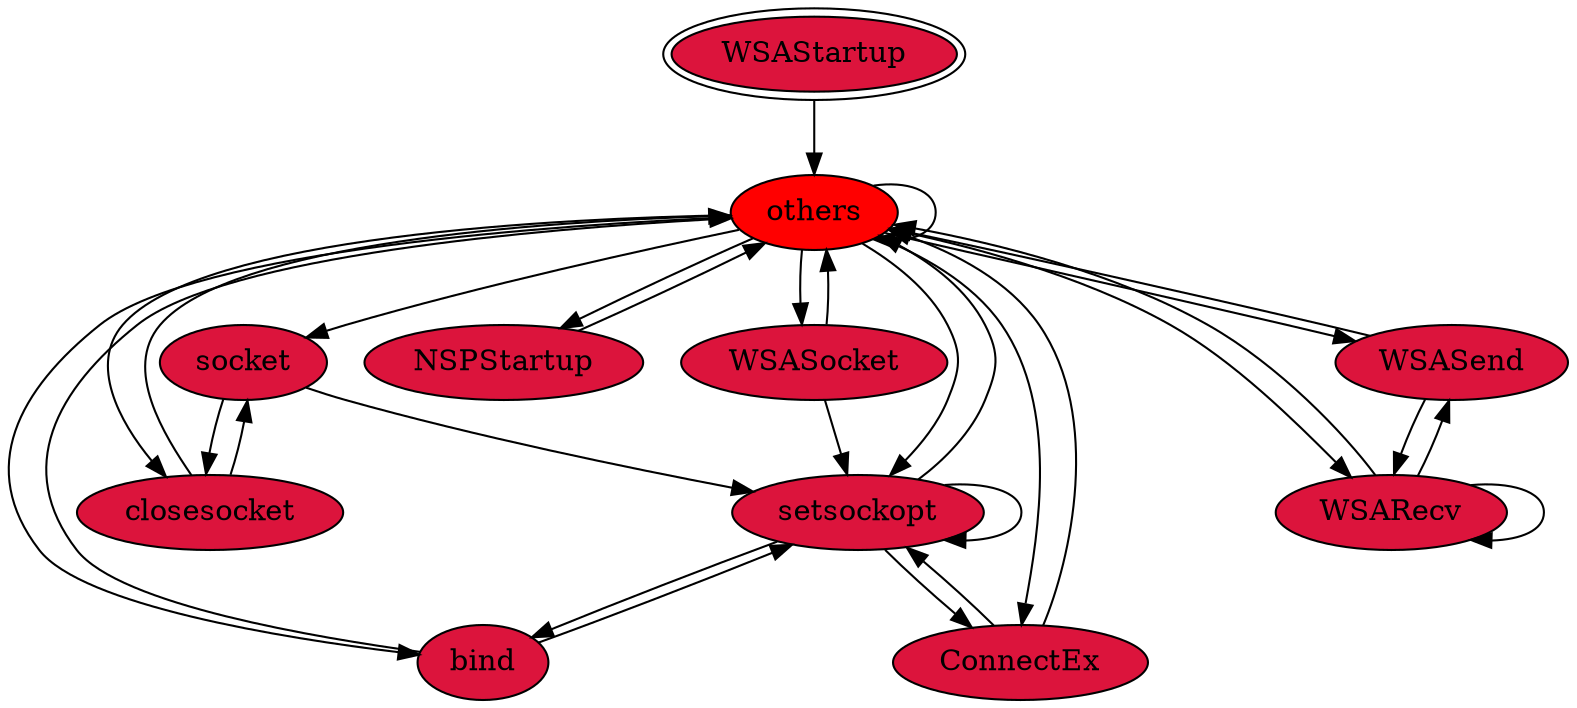 digraph "./REPORTS/6033/API_PER_CATEGORY/InternetOpenUrl.exe_4748_Windows Sockets (Winsock)_API_per_Category_Transition_Matrix" {
	WSAStartup [label=WSAStartup fillcolor=crimson peripheries=2 style=filled]
	others [label=others fillcolor=red style=filled]
	WSAStartup -> others [label=""]
	others -> others [label=""]
	socket [label=socket fillcolor=crimson style=filled]
	others -> socket [label=""]
	setsockopt [label=setsockopt fillcolor=crimson style=filled]
	others -> setsockopt [label=""]
	closesocket [label=closesocket fillcolor=crimson style=filled]
	others -> closesocket [label=""]
	NSPStartup [label=NSPStartup fillcolor=crimson style=filled]
	others -> NSPStartup [label=""]
	WSASocket [label=WSASocket fillcolor=crimson style=filled]
	others -> WSASocket [label=""]
	bind [label=bind fillcolor=crimson style=filled]
	others -> bind [label=""]
	ConnectEx [label=ConnectEx fillcolor=crimson style=filled]
	others -> ConnectEx [label=""]
	WSASend [label=WSASend fillcolor=crimson style=filled]
	others -> WSASend [label=""]
	WSARecv [label=WSARecv fillcolor=crimson style=filled]
	others -> WSARecv [label=""]
	socket -> setsockopt [label=""]
	socket -> closesocket [label=""]
	setsockopt -> others [label=""]
	setsockopt -> setsockopt [label=""]
	setsockopt -> bind [label=""]
	setsockopt -> ConnectEx [label=""]
	closesocket -> others [label=""]
	closesocket -> socket [label=""]
	NSPStartup -> others [label=""]
	WSASocket -> others [label=""]
	WSASocket -> setsockopt [label=""]
	bind -> others [label=""]
	bind -> setsockopt [label=""]
	ConnectEx -> others [label=""]
	ConnectEx -> setsockopt [label=""]
	WSASend -> others [label=""]
	WSASend -> WSARecv [label=""]
	WSARecv -> others [label=""]
	WSARecv -> WSASend [label=""]
	WSARecv -> WSARecv [label=""]
}
